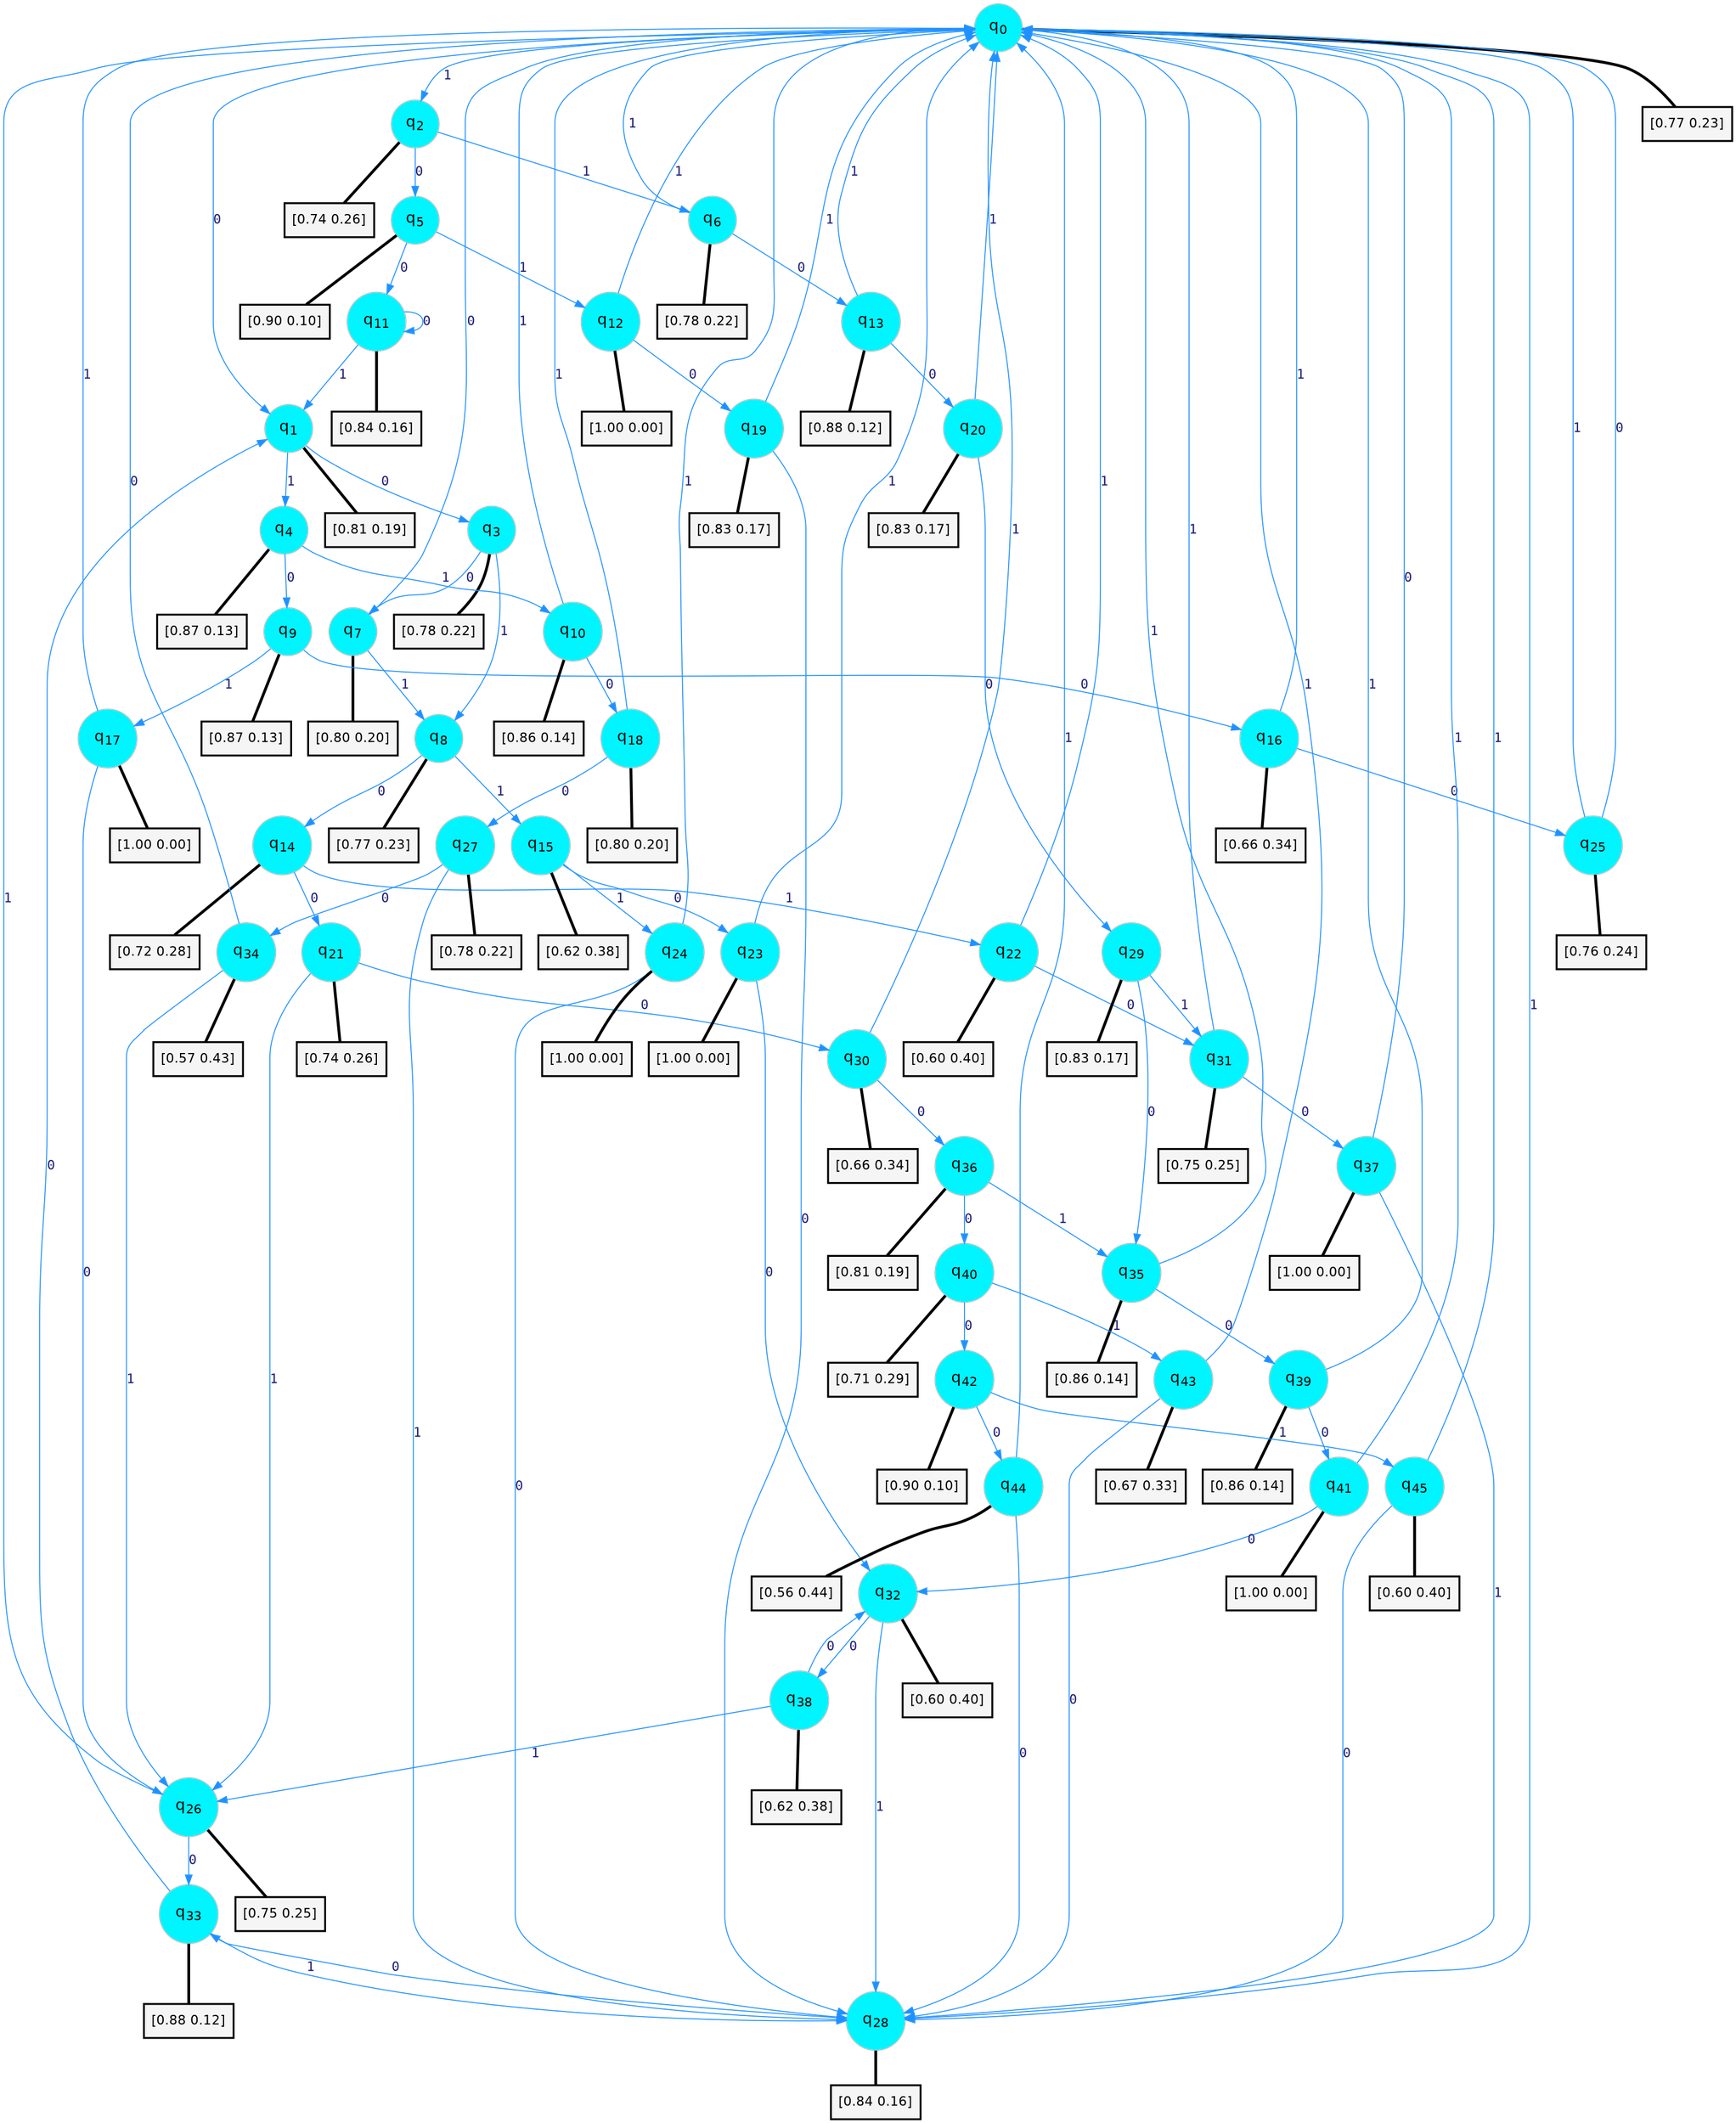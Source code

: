digraph G {
graph [
bgcolor=transparent, dpi=300, rankdir=TD, size="40,25"];
node [
color=gray, fillcolor=turquoise1, fontcolor=black, fontname=Helvetica, fontsize=16, fontweight=bold, shape=circle, style=filled];
edge [
arrowsize=1, color=dodgerblue1, fontcolor=midnightblue, fontname=courier, fontweight=bold, penwidth=1, style=solid, weight=20];
0[label=<q<SUB>0</SUB>>];
1[label=<q<SUB>1</SUB>>];
2[label=<q<SUB>2</SUB>>];
3[label=<q<SUB>3</SUB>>];
4[label=<q<SUB>4</SUB>>];
5[label=<q<SUB>5</SUB>>];
6[label=<q<SUB>6</SUB>>];
7[label=<q<SUB>7</SUB>>];
8[label=<q<SUB>8</SUB>>];
9[label=<q<SUB>9</SUB>>];
10[label=<q<SUB>10</SUB>>];
11[label=<q<SUB>11</SUB>>];
12[label=<q<SUB>12</SUB>>];
13[label=<q<SUB>13</SUB>>];
14[label=<q<SUB>14</SUB>>];
15[label=<q<SUB>15</SUB>>];
16[label=<q<SUB>16</SUB>>];
17[label=<q<SUB>17</SUB>>];
18[label=<q<SUB>18</SUB>>];
19[label=<q<SUB>19</SUB>>];
20[label=<q<SUB>20</SUB>>];
21[label=<q<SUB>21</SUB>>];
22[label=<q<SUB>22</SUB>>];
23[label=<q<SUB>23</SUB>>];
24[label=<q<SUB>24</SUB>>];
25[label=<q<SUB>25</SUB>>];
26[label=<q<SUB>26</SUB>>];
27[label=<q<SUB>27</SUB>>];
28[label=<q<SUB>28</SUB>>];
29[label=<q<SUB>29</SUB>>];
30[label=<q<SUB>30</SUB>>];
31[label=<q<SUB>31</SUB>>];
32[label=<q<SUB>32</SUB>>];
33[label=<q<SUB>33</SUB>>];
34[label=<q<SUB>34</SUB>>];
35[label=<q<SUB>35</SUB>>];
36[label=<q<SUB>36</SUB>>];
37[label=<q<SUB>37</SUB>>];
38[label=<q<SUB>38</SUB>>];
39[label=<q<SUB>39</SUB>>];
40[label=<q<SUB>40</SUB>>];
41[label=<q<SUB>41</SUB>>];
42[label=<q<SUB>42</SUB>>];
43[label=<q<SUB>43</SUB>>];
44[label=<q<SUB>44</SUB>>];
45[label=<q<SUB>45</SUB>>];
46[label="[0.77 0.23]", shape=box,fontcolor=black, fontname=Helvetica, fontsize=14, penwidth=2, fillcolor=whitesmoke,color=black];
47[label="[0.81 0.19]", shape=box,fontcolor=black, fontname=Helvetica, fontsize=14, penwidth=2, fillcolor=whitesmoke,color=black];
48[label="[0.74 0.26]", shape=box,fontcolor=black, fontname=Helvetica, fontsize=14, penwidth=2, fillcolor=whitesmoke,color=black];
49[label="[0.78 0.22]", shape=box,fontcolor=black, fontname=Helvetica, fontsize=14, penwidth=2, fillcolor=whitesmoke,color=black];
50[label="[0.87 0.13]", shape=box,fontcolor=black, fontname=Helvetica, fontsize=14, penwidth=2, fillcolor=whitesmoke,color=black];
51[label="[0.90 0.10]", shape=box,fontcolor=black, fontname=Helvetica, fontsize=14, penwidth=2, fillcolor=whitesmoke,color=black];
52[label="[0.78 0.22]", shape=box,fontcolor=black, fontname=Helvetica, fontsize=14, penwidth=2, fillcolor=whitesmoke,color=black];
53[label="[0.80 0.20]", shape=box,fontcolor=black, fontname=Helvetica, fontsize=14, penwidth=2, fillcolor=whitesmoke,color=black];
54[label="[0.77 0.23]", shape=box,fontcolor=black, fontname=Helvetica, fontsize=14, penwidth=2, fillcolor=whitesmoke,color=black];
55[label="[0.87 0.13]", shape=box,fontcolor=black, fontname=Helvetica, fontsize=14, penwidth=2, fillcolor=whitesmoke,color=black];
56[label="[0.86 0.14]", shape=box,fontcolor=black, fontname=Helvetica, fontsize=14, penwidth=2, fillcolor=whitesmoke,color=black];
57[label="[0.84 0.16]", shape=box,fontcolor=black, fontname=Helvetica, fontsize=14, penwidth=2, fillcolor=whitesmoke,color=black];
58[label="[1.00 0.00]", shape=box,fontcolor=black, fontname=Helvetica, fontsize=14, penwidth=2, fillcolor=whitesmoke,color=black];
59[label="[0.88 0.12]", shape=box,fontcolor=black, fontname=Helvetica, fontsize=14, penwidth=2, fillcolor=whitesmoke,color=black];
60[label="[0.72 0.28]", shape=box,fontcolor=black, fontname=Helvetica, fontsize=14, penwidth=2, fillcolor=whitesmoke,color=black];
61[label="[0.62 0.38]", shape=box,fontcolor=black, fontname=Helvetica, fontsize=14, penwidth=2, fillcolor=whitesmoke,color=black];
62[label="[0.66 0.34]", shape=box,fontcolor=black, fontname=Helvetica, fontsize=14, penwidth=2, fillcolor=whitesmoke,color=black];
63[label="[1.00 0.00]", shape=box,fontcolor=black, fontname=Helvetica, fontsize=14, penwidth=2, fillcolor=whitesmoke,color=black];
64[label="[0.80 0.20]", shape=box,fontcolor=black, fontname=Helvetica, fontsize=14, penwidth=2, fillcolor=whitesmoke,color=black];
65[label="[0.83 0.17]", shape=box,fontcolor=black, fontname=Helvetica, fontsize=14, penwidth=2, fillcolor=whitesmoke,color=black];
66[label="[0.83 0.17]", shape=box,fontcolor=black, fontname=Helvetica, fontsize=14, penwidth=2, fillcolor=whitesmoke,color=black];
67[label="[0.74 0.26]", shape=box,fontcolor=black, fontname=Helvetica, fontsize=14, penwidth=2, fillcolor=whitesmoke,color=black];
68[label="[0.60 0.40]", shape=box,fontcolor=black, fontname=Helvetica, fontsize=14, penwidth=2, fillcolor=whitesmoke,color=black];
69[label="[1.00 0.00]", shape=box,fontcolor=black, fontname=Helvetica, fontsize=14, penwidth=2, fillcolor=whitesmoke,color=black];
70[label="[1.00 0.00]", shape=box,fontcolor=black, fontname=Helvetica, fontsize=14, penwidth=2, fillcolor=whitesmoke,color=black];
71[label="[0.76 0.24]", shape=box,fontcolor=black, fontname=Helvetica, fontsize=14, penwidth=2, fillcolor=whitesmoke,color=black];
72[label="[0.75 0.25]", shape=box,fontcolor=black, fontname=Helvetica, fontsize=14, penwidth=2, fillcolor=whitesmoke,color=black];
73[label="[0.78 0.22]", shape=box,fontcolor=black, fontname=Helvetica, fontsize=14, penwidth=2, fillcolor=whitesmoke,color=black];
74[label="[0.84 0.16]", shape=box,fontcolor=black, fontname=Helvetica, fontsize=14, penwidth=2, fillcolor=whitesmoke,color=black];
75[label="[0.83 0.17]", shape=box,fontcolor=black, fontname=Helvetica, fontsize=14, penwidth=2, fillcolor=whitesmoke,color=black];
76[label="[0.66 0.34]", shape=box,fontcolor=black, fontname=Helvetica, fontsize=14, penwidth=2, fillcolor=whitesmoke,color=black];
77[label="[0.75 0.25]", shape=box,fontcolor=black, fontname=Helvetica, fontsize=14, penwidth=2, fillcolor=whitesmoke,color=black];
78[label="[0.60 0.40]", shape=box,fontcolor=black, fontname=Helvetica, fontsize=14, penwidth=2, fillcolor=whitesmoke,color=black];
79[label="[0.88 0.12]", shape=box,fontcolor=black, fontname=Helvetica, fontsize=14, penwidth=2, fillcolor=whitesmoke,color=black];
80[label="[0.57 0.43]", shape=box,fontcolor=black, fontname=Helvetica, fontsize=14, penwidth=2, fillcolor=whitesmoke,color=black];
81[label="[0.86 0.14]", shape=box,fontcolor=black, fontname=Helvetica, fontsize=14, penwidth=2, fillcolor=whitesmoke,color=black];
82[label="[0.81 0.19]", shape=box,fontcolor=black, fontname=Helvetica, fontsize=14, penwidth=2, fillcolor=whitesmoke,color=black];
83[label="[1.00 0.00]", shape=box,fontcolor=black, fontname=Helvetica, fontsize=14, penwidth=2, fillcolor=whitesmoke,color=black];
84[label="[0.62 0.38]", shape=box,fontcolor=black, fontname=Helvetica, fontsize=14, penwidth=2, fillcolor=whitesmoke,color=black];
85[label="[0.86 0.14]", shape=box,fontcolor=black, fontname=Helvetica, fontsize=14, penwidth=2, fillcolor=whitesmoke,color=black];
86[label="[0.71 0.29]", shape=box,fontcolor=black, fontname=Helvetica, fontsize=14, penwidth=2, fillcolor=whitesmoke,color=black];
87[label="[1.00 0.00]", shape=box,fontcolor=black, fontname=Helvetica, fontsize=14, penwidth=2, fillcolor=whitesmoke,color=black];
88[label="[0.90 0.10]", shape=box,fontcolor=black, fontname=Helvetica, fontsize=14, penwidth=2, fillcolor=whitesmoke,color=black];
89[label="[0.67 0.33]", shape=box,fontcolor=black, fontname=Helvetica, fontsize=14, penwidth=2, fillcolor=whitesmoke,color=black];
90[label="[0.56 0.44]", shape=box,fontcolor=black, fontname=Helvetica, fontsize=14, penwidth=2, fillcolor=whitesmoke,color=black];
91[label="[0.60 0.40]", shape=box,fontcolor=black, fontname=Helvetica, fontsize=14, penwidth=2, fillcolor=whitesmoke,color=black];
0->1 [label=0];
0->2 [label=1];
0->46 [arrowhead=none, penwidth=3,color=black];
1->3 [label=0];
1->4 [label=1];
1->47 [arrowhead=none, penwidth=3,color=black];
2->5 [label=0];
2->6 [label=1];
2->48 [arrowhead=none, penwidth=3,color=black];
3->7 [label=0];
3->8 [label=1];
3->49 [arrowhead=none, penwidth=3,color=black];
4->9 [label=0];
4->10 [label=1];
4->50 [arrowhead=none, penwidth=3,color=black];
5->11 [label=0];
5->12 [label=1];
5->51 [arrowhead=none, penwidth=3,color=black];
6->13 [label=0];
6->0 [label=1];
6->52 [arrowhead=none, penwidth=3,color=black];
7->0 [label=0];
7->8 [label=1];
7->53 [arrowhead=none, penwidth=3,color=black];
8->14 [label=0];
8->15 [label=1];
8->54 [arrowhead=none, penwidth=3,color=black];
9->16 [label=0];
9->17 [label=1];
9->55 [arrowhead=none, penwidth=3,color=black];
10->18 [label=0];
10->0 [label=1];
10->56 [arrowhead=none, penwidth=3,color=black];
11->11 [label=0];
11->1 [label=1];
11->57 [arrowhead=none, penwidth=3,color=black];
12->19 [label=0];
12->0 [label=1];
12->58 [arrowhead=none, penwidth=3,color=black];
13->20 [label=0];
13->0 [label=1];
13->59 [arrowhead=none, penwidth=3,color=black];
14->21 [label=0];
14->22 [label=1];
14->60 [arrowhead=none, penwidth=3,color=black];
15->23 [label=0];
15->24 [label=1];
15->61 [arrowhead=none, penwidth=3,color=black];
16->25 [label=0];
16->0 [label=1];
16->62 [arrowhead=none, penwidth=3,color=black];
17->26 [label=0];
17->0 [label=1];
17->63 [arrowhead=none, penwidth=3,color=black];
18->27 [label=0];
18->0 [label=1];
18->64 [arrowhead=none, penwidth=3,color=black];
19->28 [label=0];
19->0 [label=1];
19->65 [arrowhead=none, penwidth=3,color=black];
20->29 [label=0];
20->0 [label=1];
20->66 [arrowhead=none, penwidth=3,color=black];
21->30 [label=0];
21->26 [label=1];
21->67 [arrowhead=none, penwidth=3,color=black];
22->31 [label=0];
22->0 [label=1];
22->68 [arrowhead=none, penwidth=3,color=black];
23->32 [label=0];
23->0 [label=1];
23->69 [arrowhead=none, penwidth=3,color=black];
24->28 [label=0];
24->0 [label=1];
24->70 [arrowhead=none, penwidth=3,color=black];
25->0 [label=0];
25->0 [label=1];
25->71 [arrowhead=none, penwidth=3,color=black];
26->33 [label=0];
26->0 [label=1];
26->72 [arrowhead=none, penwidth=3,color=black];
27->34 [label=0];
27->28 [label=1];
27->73 [arrowhead=none, penwidth=3,color=black];
28->33 [label=0];
28->0 [label=1];
28->74 [arrowhead=none, penwidth=3,color=black];
29->35 [label=0];
29->31 [label=1];
29->75 [arrowhead=none, penwidth=3,color=black];
30->36 [label=0];
30->0 [label=1];
30->76 [arrowhead=none, penwidth=3,color=black];
31->37 [label=0];
31->0 [label=1];
31->77 [arrowhead=none, penwidth=3,color=black];
32->38 [label=0];
32->28 [label=1];
32->78 [arrowhead=none, penwidth=3,color=black];
33->1 [label=0];
33->28 [label=1];
33->79 [arrowhead=none, penwidth=3,color=black];
34->0 [label=0];
34->26 [label=1];
34->80 [arrowhead=none, penwidth=3,color=black];
35->39 [label=0];
35->0 [label=1];
35->81 [arrowhead=none, penwidth=3,color=black];
36->40 [label=0];
36->35 [label=1];
36->82 [arrowhead=none, penwidth=3,color=black];
37->0 [label=0];
37->28 [label=1];
37->83 [arrowhead=none, penwidth=3,color=black];
38->32 [label=0];
38->26 [label=1];
38->84 [arrowhead=none, penwidth=3,color=black];
39->41 [label=0];
39->0 [label=1];
39->85 [arrowhead=none, penwidth=3,color=black];
40->42 [label=0];
40->43 [label=1];
40->86 [arrowhead=none, penwidth=3,color=black];
41->32 [label=0];
41->0 [label=1];
41->87 [arrowhead=none, penwidth=3,color=black];
42->44 [label=0];
42->45 [label=1];
42->88 [arrowhead=none, penwidth=3,color=black];
43->28 [label=0];
43->0 [label=1];
43->89 [arrowhead=none, penwidth=3,color=black];
44->28 [label=0];
44->0 [label=1];
44->90 [arrowhead=none, penwidth=3,color=black];
45->28 [label=0];
45->0 [label=1];
45->91 [arrowhead=none, penwidth=3,color=black];
}
